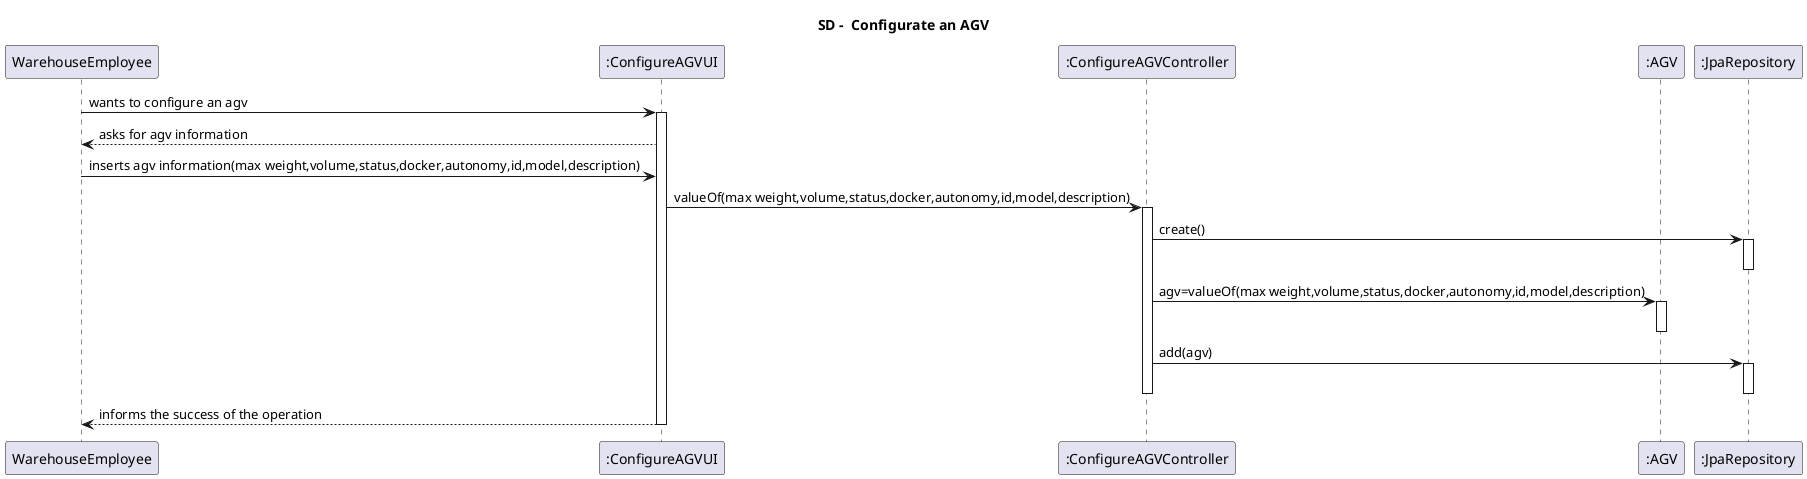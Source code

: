 @startuml
title SD -  Configurate an AGV

        participant "WarehouseEmployee" as we
		participant ":ConfigureAGVUI" as ui
		participant ":ConfigureAGVController" as ctrl
		participant ":AGV" as agv
		participant ":JpaRepository" as repo

        we->ui:wants to configure an agv
        activate ui
        ui-->we:asks for agv information
        we->ui:inserts agv information(max weight,volume,status,docker,autonomy,id,model,description)


        ui->ctrl:valueOf(max weight,volume,status,docker,autonomy,id,model,description)
        activate ctrl
        ctrl->repo: create()
        activate repo
        deactivate repo

        ctrl->agv:agv=valueOf(max weight,volume,status,docker,autonomy,id,model,description)
        activate agv
        deactivate agv
        ctrl->repo:add(agv)
        activate repo
        deactivate repo

        deactivate ctrl


        ui-->we:informs the success of the operation
        deactivate ui
@enduml